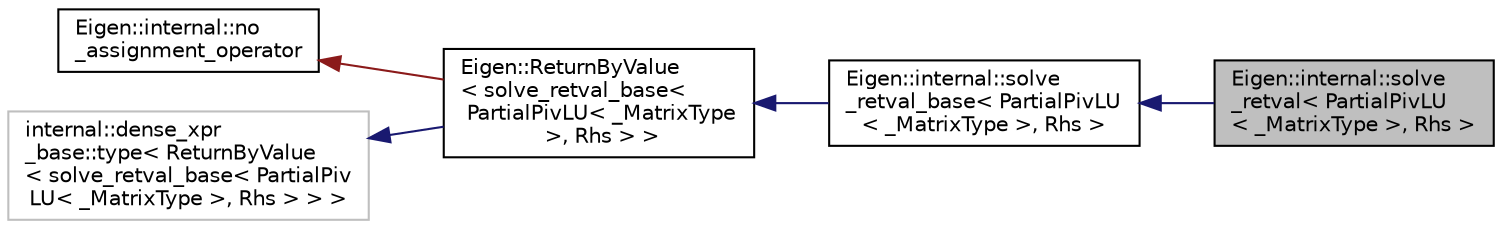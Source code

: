 digraph "Eigen::internal::solve_retval&lt; PartialPivLU&lt; _MatrixType &gt;, Rhs &gt;"
{
  edge [fontname="Helvetica",fontsize="10",labelfontname="Helvetica",labelfontsize="10"];
  node [fontname="Helvetica",fontsize="10",shape=record];
  rankdir="LR";
  Node1 [label="Eigen::internal::solve\l_retval\< PartialPivLU\l\< _MatrixType \>, Rhs \>",height=0.2,width=0.4,color="black", fillcolor="grey75", style="filled", fontcolor="black"];
  Node2 -> Node1 [dir="back",color="midnightblue",fontsize="10",style="solid",fontname="Helvetica"];
  Node2 [label="Eigen::internal::solve\l_retval_base\< PartialPivLU\l\< _MatrixType \>, Rhs \>",height=0.2,width=0.4,color="black", fillcolor="white", style="filled",URL="$struct_eigen_1_1internal_1_1solve__retval__base.html"];
  Node3 -> Node2 [dir="back",color="midnightblue",fontsize="10",style="solid",fontname="Helvetica"];
  Node3 [label="Eigen::ReturnByValue\l\< solve_retval_base\<\l PartialPivLU\< _MatrixType\l \>, Rhs \> \>",height=0.2,width=0.4,color="black", fillcolor="white", style="filled",URL="$class_eigen_1_1_return_by_value.html"];
  Node4 -> Node3 [dir="back",color="firebrick4",fontsize="10",style="solid",fontname="Helvetica"];
  Node4 [label="Eigen::internal::no\l_assignment_operator",height=0.2,width=0.4,color="black", fillcolor="white", style="filled",URL="$class_eigen_1_1internal_1_1no__assignment__operator.html"];
  Node5 -> Node3 [dir="back",color="midnightblue",fontsize="10",style="solid",fontname="Helvetica"];
  Node5 [label="internal::dense_xpr\l_base::type\< ReturnByValue\l\< solve_retval_base\< PartialPiv\lLU\< _MatrixType \>, Rhs \> \> \>",height=0.2,width=0.4,color="grey75", fillcolor="white", style="filled"];
}
